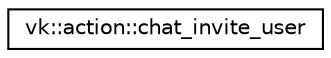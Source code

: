 digraph "Graphical Class Hierarchy"
{
 // LATEX_PDF_SIZE
  edge [fontname="Helvetica",fontsize="10",labelfontname="Helvetica",labelfontsize="10"];
  node [fontname="Helvetica",fontsize="10",shape=record];
  rankdir="LR";
  Node0 [label="vk::action::chat_invite_user",height=0.2,width=0.4,color="black", fillcolor="white", style="filled",URL="$structvk_1_1action_1_1chat__invite__user.html",tooltip=" "];
}
